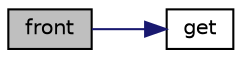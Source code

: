 digraph "front"
{
 // LATEX_PDF_SIZE
  edge [fontname="Helvetica",fontsize="10",labelfontname="Helvetica",labelfontsize="10"];
  node [fontname="Helvetica",fontsize="10",shape=record];
  rankdir="LR";
  Node1 [label="front",height=0.2,width=0.4,color="black", fillcolor="grey75", style="filled", fontcolor="black",tooltip="Get the earliest available enqueued data of the provided queue."];
  Node1 -> Node2 [color="midnightblue",fontsize="10",style="solid",fontname="Helvetica"];
  Node2 [label="get",height=0.2,width=0.4,color="black", fillcolor="white", style="filled",URL="$node_8h.html#a56f9368e5d8f6dd9aec8bb8b8c06e211",tooltip="Get the data of element of provided index of the provided list."];
}
